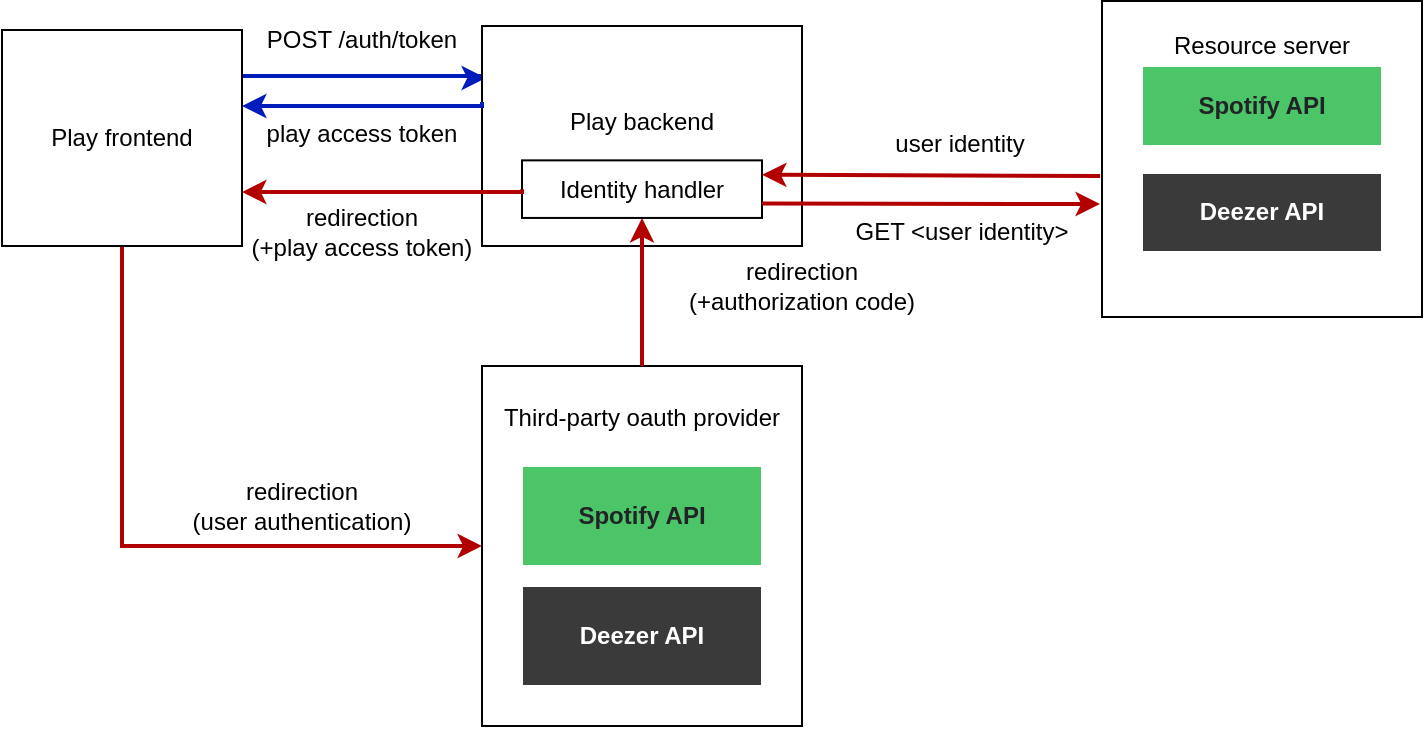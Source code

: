 <mxfile version="12.6.2" type="device"><diagram id="kqbANV95mSvu8UoMHVWf" name="Page-1"><mxGraphModel dx="868" dy="371" grid="1" gridSize="10" guides="1" tooltips="1" connect="1" arrows="1" fold="1" page="1" pageScale="1" pageWidth="827" pageHeight="1169" math="0" shadow="0"><root><mxCell id="0"/><mxCell id="1" parent="0"/><mxCell id="1bWk1RPq0Seg_lTy8gyJ-14" value="" style="edgeStyle=orthogonalEdgeStyle;rounded=0;orthogonalLoop=1;jettySize=auto;html=1;fillColor=#0050ef;strokeColor=#001DBC;strokeWidth=2;" edge="1" parent="1"><mxGeometry relative="1" as="geometry"><mxPoint x="120" y="115" as="sourcePoint"/><mxPoint x="242" y="116" as="targetPoint"/><Array as="points"><mxPoint x="240" y="115"/><mxPoint x="240" y="116"/></Array></mxGeometry></mxCell><mxCell id="1bWk1RPq0Seg_lTy8gyJ-17" style="edgeStyle=orthogonalEdgeStyle;rounded=0;orthogonalLoop=1;jettySize=auto;html=1;exitX=0.5;exitY=1;exitDx=0;exitDy=0;entryX=0;entryY=0.5;entryDx=0;entryDy=0;fillColor=#e51400;strokeColor=#B20000;strokeWidth=2;" edge="1" parent="1" source="1bWk1RPq0Seg_lTy8gyJ-1" target="1bWk1RPq0Seg_lTy8gyJ-2"><mxGeometry relative="1" as="geometry"/></mxCell><mxCell id="1bWk1RPq0Seg_lTy8gyJ-1" value="Play frontend" style="rounded=0;whiteSpace=wrap;html=1;" vertex="1" parent="1"><mxGeometry y="92" width="120" height="108" as="geometry"/></mxCell><mxCell id="1bWk1RPq0Seg_lTy8gyJ-5" value="" style="group;fillColor=#4CC468;strokeColor=#82b366;" vertex="1" connectable="0" parent="1"><mxGeometry x="240" y="260" width="160" height="180" as="geometry"/></mxCell><mxCell id="1bWk1RPq0Seg_lTy8gyJ-2" value="Third-party oauth provider&lt;br&gt;&lt;br&gt;&lt;br&gt;&lt;br&gt;&lt;br&gt;&lt;br&gt;&lt;br&gt;&lt;br&gt;&lt;br&gt;&lt;br&gt;" style="rounded=0;whiteSpace=wrap;html=1;" vertex="1" parent="1bWk1RPq0Seg_lTy8gyJ-5"><mxGeometry width="160" height="180" as="geometry"/></mxCell><mxCell id="1bWk1RPq0Seg_lTy8gyJ-3" value="Spotify API" style="rounded=0;whiteSpace=wrap;html=1;fillColor=#4CC468;strokeColor=#FFFFFF;fontColor=#222326;fontStyle=1" vertex="1" parent="1bWk1RPq0Seg_lTy8gyJ-5"><mxGeometry x="20" y="50" width="120" height="50" as="geometry"/></mxCell><mxCell id="1bWk1RPq0Seg_lTy8gyJ-4" value="Deezer API" style="rounded=0;whiteSpace=wrap;html=1;fillColor=#3A3A3A;strokeColor=#FFFFFF;fontColor=#FFFFFF;fontStyle=1" vertex="1" parent="1bWk1RPq0Seg_lTy8gyJ-5"><mxGeometry x="20" y="110" width="120" height="50" as="geometry"/></mxCell><mxCell id="1bWk1RPq0Seg_lTy8gyJ-9" value="" style="group" vertex="1" connectable="0" parent="1"><mxGeometry x="240" y="90" width="160" height="110" as="geometry"/></mxCell><mxCell id="1bWk1RPq0Seg_lTy8gyJ-10" value="Play backend&lt;br&gt;&lt;br&gt;" style="rounded=0;whiteSpace=wrap;html=1;" vertex="1" parent="1bWk1RPq0Seg_lTy8gyJ-9"><mxGeometry width="160" height="110.0" as="geometry"/></mxCell><mxCell id="1bWk1RPq0Seg_lTy8gyJ-23" value="Identity handler" style="rounded=0;whiteSpace=wrap;html=1;" vertex="1" parent="1bWk1RPq0Seg_lTy8gyJ-9"><mxGeometry x="20" y="67.181" width="120" height="28.792" as="geometry"/></mxCell><mxCell id="1bWk1RPq0Seg_lTy8gyJ-15" value="POST /auth/token" style="text;html=1;strokeColor=none;fillColor=none;align=center;verticalAlign=middle;whiteSpace=wrap;rounded=0;" vertex="1" parent="1"><mxGeometry x="110" y="87" width="140" height="20" as="geometry"/></mxCell><mxCell id="1bWk1RPq0Seg_lTy8gyJ-16" value="redirection&lt;br&gt;(user authentication)" style="text;html=1;strokeColor=none;fillColor=none;align=center;verticalAlign=middle;whiteSpace=wrap;rounded=0;" vertex="1" parent="1"><mxGeometry x="80" y="320" width="140" height="20" as="geometry"/></mxCell><mxCell id="1bWk1RPq0Seg_lTy8gyJ-21" style="edgeStyle=orthogonalEdgeStyle;rounded=0;orthogonalLoop=1;jettySize=auto;html=1;exitX=0.5;exitY=0;exitDx=0;exitDy=0;entryX=0.5;entryY=1;entryDx=0;entryDy=0;fillColor=#e51400;strokeColor=#B20000;strokeWidth=2;" edge="1" parent="1" source="1bWk1RPq0Seg_lTy8gyJ-2" target="1bWk1RPq0Seg_lTy8gyJ-23"><mxGeometry relative="1" as="geometry"/></mxCell><mxCell id="1bWk1RPq0Seg_lTy8gyJ-22" value="redirection&lt;br&gt;(+authorization code)" style="text;html=1;strokeColor=none;fillColor=none;align=center;verticalAlign=middle;whiteSpace=wrap;rounded=0;" vertex="1" parent="1"><mxGeometry x="330" y="210" width="140" height="20" as="geometry"/></mxCell><mxCell id="1bWk1RPq0Seg_lTy8gyJ-26" style="edgeStyle=orthogonalEdgeStyle;rounded=0;orthogonalLoop=1;jettySize=auto;html=1;exitX=-0.006;exitY=0.554;exitDx=0;exitDy=0;entryX=1;entryY=0.25;entryDx=0;entryDy=0;fillColor=#e51400;strokeColor=#B20000;strokeWidth=2;exitPerimeter=0;" edge="1" parent="1" source="1bWk1RPq0Seg_lTy8gyJ-24" target="1bWk1RPq0Seg_lTy8gyJ-23"><mxGeometry relative="1" as="geometry"><Array as="points"><mxPoint x="549" y="164"/></Array></mxGeometry></mxCell><mxCell id="1bWk1RPq0Seg_lTy8gyJ-24" value="Resource server&lt;br&gt;&lt;br&gt;&lt;br&gt;&lt;br&gt;&lt;br&gt;&lt;br&gt;&lt;br&gt;&lt;br&gt;&lt;br&gt;" style="rounded=0;whiteSpace=wrap;html=1;" vertex="1" parent="1"><mxGeometry x="550" y="77.5" width="160" height="158" as="geometry"/></mxCell><mxCell id="1bWk1RPq0Seg_lTy8gyJ-25" style="edgeStyle=orthogonalEdgeStyle;rounded=0;orthogonalLoop=1;jettySize=auto;html=1;exitX=1;exitY=0.75;exitDx=0;exitDy=0;fillColor=#e51400;strokeColor=#B20000;strokeWidth=2;" edge="1" parent="1" source="1bWk1RPq0Seg_lTy8gyJ-23"><mxGeometry relative="1" as="geometry"><mxPoint x="549" y="179" as="targetPoint"/><Array as="points"><mxPoint x="549" y="179"/></Array></mxGeometry></mxCell><mxCell id="1bWk1RPq0Seg_lTy8gyJ-27" value="Spotify API" style="rounded=0;whiteSpace=wrap;html=1;fillColor=#4CC468;strokeColor=#FFFFFF;fontColor=#222326;fontStyle=1" vertex="1" parent="1"><mxGeometry x="570" y="110" width="120" height="40" as="geometry"/></mxCell><mxCell id="1bWk1RPq0Seg_lTy8gyJ-28" value="Deezer API" style="rounded=0;whiteSpace=wrap;html=1;fillColor=#3A3A3A;strokeColor=#FFFFFF;fontColor=#FFFFFF;fontStyle=1" vertex="1" parent="1"><mxGeometry x="570" y="163.5" width="120" height="39.5" as="geometry"/></mxCell><mxCell id="1bWk1RPq0Seg_lTy8gyJ-29" value="GET &amp;lt;user identity&amp;gt;" style="text;html=1;strokeColor=none;fillColor=none;align=center;verticalAlign=middle;whiteSpace=wrap;rounded=0;" vertex="1" parent="1"><mxGeometry x="410" y="183" width="140" height="20" as="geometry"/></mxCell><mxCell id="1bWk1RPq0Seg_lTy8gyJ-30" value="user identity" style="text;html=1;strokeColor=none;fillColor=none;align=center;verticalAlign=middle;whiteSpace=wrap;rounded=0;" vertex="1" parent="1"><mxGeometry x="434" y="139" width="90" height="20" as="geometry"/></mxCell><mxCell id="1bWk1RPq0Seg_lTy8gyJ-31" style="edgeStyle=orthogonalEdgeStyle;rounded=0;orthogonalLoop=1;jettySize=auto;html=1;exitX=0;exitY=0.5;exitDx=0;exitDy=0;entryX=1;entryY=0.75;entryDx=0;entryDy=0;strokeWidth=2;fontColor=#FFFFFF;fillColor=#0050ef;strokeColor=#001DBC;" edge="1" parent="1"><mxGeometry relative="1" as="geometry"><mxPoint x="240" y="128" as="sourcePoint"/><mxPoint x="120" y="130" as="targetPoint"/><Array as="points"><mxPoint x="240" y="130"/></Array></mxGeometry></mxCell><mxCell id="1bWk1RPq0Seg_lTy8gyJ-32" value="play access token" style="text;html=1;strokeColor=none;fillColor=none;align=center;verticalAlign=middle;whiteSpace=wrap;rounded=0;" vertex="1" parent="1"><mxGeometry x="110" y="134" width="140" height="20" as="geometry"/></mxCell><mxCell id="1bWk1RPq0Seg_lTy8gyJ-34" style="edgeStyle=orthogonalEdgeStyle;rounded=0;orthogonalLoop=1;jettySize=auto;html=1;exitX=0;exitY=0.5;exitDx=0;exitDy=0;entryX=1;entryY=0.75;entryDx=0;entryDy=0;strokeWidth=2;fontColor=#FFFFFF;fillColor=#e51400;strokeColor=#B20000;" edge="1" parent="1" source="1bWk1RPq0Seg_lTy8gyJ-23" target="1bWk1RPq0Seg_lTy8gyJ-1"><mxGeometry relative="1" as="geometry"><Array as="points"><mxPoint x="260" y="173"/></Array></mxGeometry></mxCell><mxCell id="1bWk1RPq0Seg_lTy8gyJ-35" value="redirection&lt;br&gt;(+play access token)" style="text;html=1;strokeColor=none;fillColor=none;align=center;verticalAlign=middle;whiteSpace=wrap;rounded=0;" vertex="1" parent="1"><mxGeometry x="110" y="183" width="140" height="20" as="geometry"/></mxCell></root></mxGraphModel></diagram></mxfile>